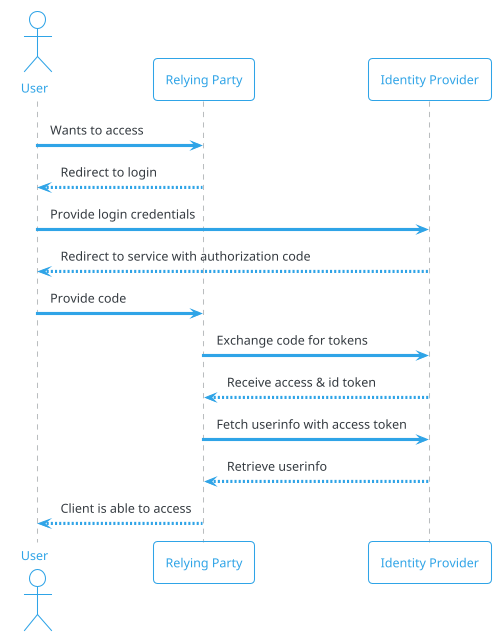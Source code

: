@startuml
!theme cerulean-outline

actor User as c
participant "Relying Party" as s
participant "Identity Provider" as i

c -> s : Wants to access
s --> c : Redirect to login

c -> i : Provide login credentials
i --> c : Redirect to service with authorization code
c -> s : Provide code
s -> i : Exchange code for tokens
i --> s : Receive access & id token
s -> i : Fetch userinfo with access token
i --> s : Retrieve userinfo
s --> c : Client is able to access

@enduml
